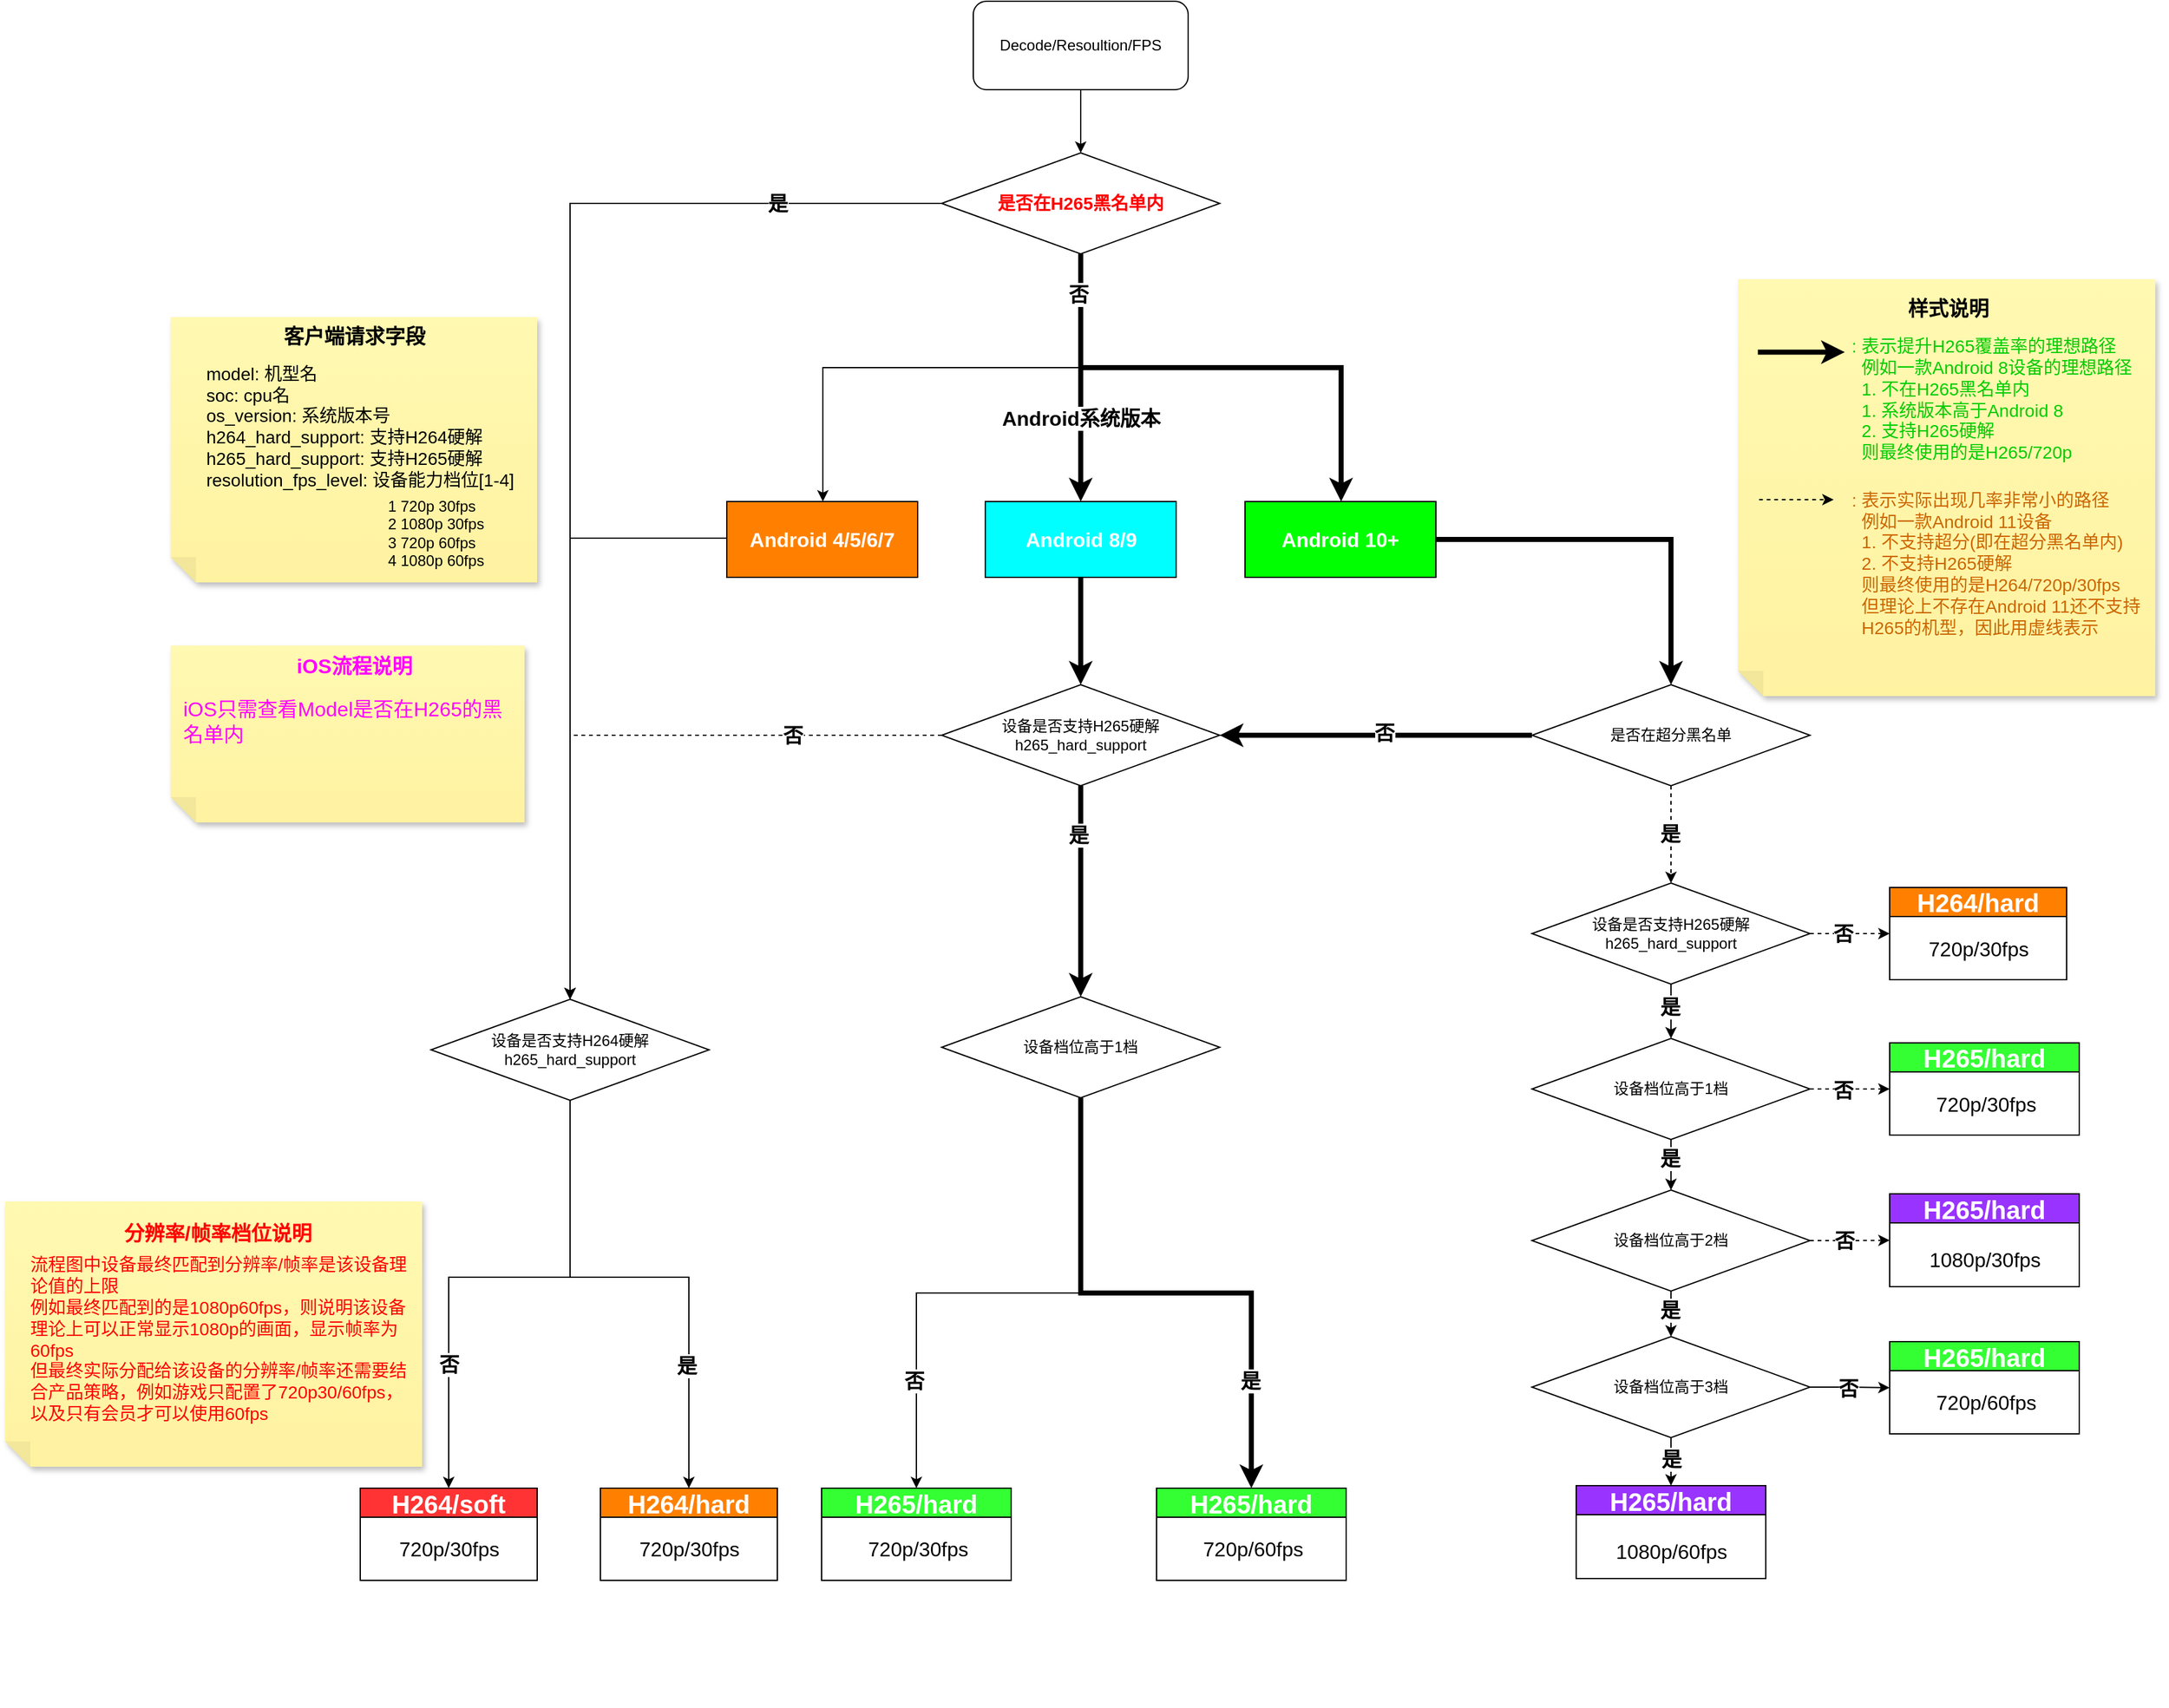 <mxfile version="24.6.4" type="github">
  <diagram name="第 1 页" id="DrkI4kzzCFAA716JqiaZ">
    <mxGraphModel dx="2069" dy="1954" grid="1" gridSize="10" guides="1" tooltips="1" connect="1" arrows="1" fold="1" page="1" pageScale="1" pageWidth="827" pageHeight="1169" math="0" shadow="0">
      <root>
        <mxCell id="0" />
        <mxCell id="1" parent="0" />
        <mxCell id="abm1jAbDXru1J8avvq6q-132" style="edgeStyle=orthogonalEdgeStyle;rounded=0;orthogonalLoop=1;jettySize=auto;html=1;" edge="1" parent="1" source="I8awTcjQjrmb_wT57g81-1" target="mLrD8nH62ms3HWDR8Rag-5">
          <mxGeometry relative="1" as="geometry" />
        </mxCell>
        <mxCell id="I8awTcjQjrmb_wT57g81-1" value="Decode/Resoultion/FPS" style="rounded=1;whiteSpace=wrap;html=1;" parent="1" vertex="1">
          <mxGeometry x="245" y="-80" width="170" height="70" as="geometry" />
        </mxCell>
        <mxCell id="I8awTcjQjrmb_wT57g81-86" style="edgeStyle=orthogonalEdgeStyle;rounded=0;orthogonalLoop=1;jettySize=auto;html=1;" parent="1" source="I8awTcjQjrmb_wT57g81-25" target="I8awTcjQjrmb_wT57g81-83" edge="1">
          <mxGeometry relative="1" as="geometry">
            <Array as="points">
              <mxPoint x="-74" y="930" />
              <mxPoint x="-170" y="930" />
            </Array>
          </mxGeometry>
        </mxCell>
        <mxCell id="I8awTcjQjrmb_wT57g81-107" value="否" style="edgeLabel;html=1;align=center;verticalAlign=middle;resizable=0;points=[];fontSize=16;fontStyle=1" parent="I8awTcjQjrmb_wT57g81-86" vertex="1" connectable="0">
          <mxGeometry x="0.579" y="1" relative="1" as="geometry">
            <mxPoint x="-1" y="-13" as="offset" />
          </mxGeometry>
        </mxCell>
        <mxCell id="mLrD8nH62ms3HWDR8Rag-24" style="edgeStyle=orthogonalEdgeStyle;rounded=0;orthogonalLoop=1;jettySize=auto;html=1;" parent="1" source="I8awTcjQjrmb_wT57g81-25" target="I8awTcjQjrmb_wT57g81-109" edge="1">
          <mxGeometry relative="1" as="geometry">
            <Array as="points">
              <mxPoint x="-74" y="930" />
              <mxPoint x="20" y="930" />
            </Array>
          </mxGeometry>
        </mxCell>
        <mxCell id="mLrD8nH62ms3HWDR8Rag-25" value="是" style="edgeLabel;html=1;align=center;verticalAlign=middle;resizable=0;points=[];fontSize=16;fontStyle=1" parent="mLrD8nH62ms3HWDR8Rag-24" vertex="1" connectable="0">
          <mxGeometry x="-0.087" y="1" relative="1" as="geometry">
            <mxPoint x="49" y="71" as="offset" />
          </mxGeometry>
        </mxCell>
        <mxCell id="I8awTcjQjrmb_wT57g81-25" value="设备是否支持H264硬解&lt;br&gt;h265_hard_support" style="rhombus;whiteSpace=wrap;html=1;" parent="1" vertex="1">
          <mxGeometry x="-184" y="710" width="220" height="80" as="geometry" />
        </mxCell>
        <mxCell id="I8awTcjQjrmb_wT57g81-101" style="edgeStyle=orthogonalEdgeStyle;rounded=0;orthogonalLoop=1;jettySize=auto;html=1;strokeWidth=4;" parent="1" source="I8awTcjQjrmb_wT57g81-38" target="I8awTcjQjrmb_wT57g81-45" edge="1">
          <mxGeometry relative="1" as="geometry" />
        </mxCell>
        <mxCell id="abm1jAbDXru1J8avvq6q-127" style="edgeStyle=orthogonalEdgeStyle;rounded=0;orthogonalLoop=1;jettySize=auto;html=1;dashed=1;" edge="1" parent="1" source="I8awTcjQjrmb_wT57g81-38" target="abm1jAbDXru1J8avvq6q-38">
          <mxGeometry relative="1" as="geometry" />
        </mxCell>
        <mxCell id="abm1jAbDXru1J8avvq6q-133" value="&lt;font size=&quot;1&quot; style=&quot;&quot;&gt;&lt;b style=&quot;font-size: 16px;&quot;&gt;是&lt;/b&gt;&lt;/font&gt;" style="edgeLabel;html=1;align=center;verticalAlign=middle;resizable=0;points=[];" vertex="1" connectable="0" parent="abm1jAbDXru1J8avvq6q-127">
          <mxGeometry x="-0.096" y="-1" relative="1" as="geometry">
            <mxPoint y="3" as="offset" />
          </mxGeometry>
        </mxCell>
        <mxCell id="I8awTcjQjrmb_wT57g81-38" value="&lt;div&gt;&lt;span style=&quot;background-color: initial;&quot;&gt;是否在超分黑名单&lt;/span&gt;&lt;br&gt;&lt;/div&gt;" style="rhombus;whiteSpace=wrap;html=1;" parent="1" vertex="1">
          <mxGeometry x="687" y="461" width="220" height="80" as="geometry" />
        </mxCell>
        <mxCell id="I8awTcjQjrmb_wT57g81-53" style="edgeStyle=orthogonalEdgeStyle;rounded=0;orthogonalLoop=1;jettySize=auto;html=1;entryX=0.5;entryY=0;entryDx=0;entryDy=0;dashed=1;" parent="1" source="I8awTcjQjrmb_wT57g81-45" target="I8awTcjQjrmb_wT57g81-25" edge="1">
          <mxGeometry relative="1" as="geometry" />
        </mxCell>
        <mxCell id="abm1jAbDXru1J8avvq6q-143" value="&lt;b&gt;&lt;font style=&quot;font-size: 16px;&quot;&gt;否&lt;/font&gt;&lt;/b&gt;" style="edgeLabel;html=1;align=center;verticalAlign=middle;resizable=0;points=[];" vertex="1" connectable="0" parent="I8awTcjQjrmb_wT57g81-53">
          <mxGeometry x="-0.531" relative="1" as="geometry">
            <mxPoint as="offset" />
          </mxGeometry>
        </mxCell>
        <mxCell id="abm1jAbDXru1J8avvq6q-4" value="" style="edgeStyle=orthogonalEdgeStyle;rounded=0;orthogonalLoop=1;jettySize=auto;html=1;strokeWidth=4;" edge="1" parent="1" source="I8awTcjQjrmb_wT57g81-45" target="abm1jAbDXru1J8avvq6q-3">
          <mxGeometry relative="1" as="geometry" />
        </mxCell>
        <mxCell id="I8awTcjQjrmb_wT57g81-45" value="设备是否支持H265硬解&lt;br&gt;h265_hard_support" style="rhombus;whiteSpace=wrap;html=1;" parent="1" vertex="1">
          <mxGeometry x="220" y="461" width="220" height="80" as="geometry" />
        </mxCell>
        <mxCell id="I8awTcjQjrmb_wT57g81-83" value="&lt;font style=&quot;font-size: 20px;&quot;&gt;H264/soft&lt;/font&gt;" style="swimlane;whiteSpace=wrap;html=1;fillColor=#FF3333;startSize=23;fontSize=20;fontColor=#FFFFFF;" parent="1" vertex="1">
          <mxGeometry x="-240" y="1097" width="140" height="73" as="geometry" />
        </mxCell>
        <mxCell id="I8awTcjQjrmb_wT57g81-84" value="&lt;font style=&quot;font-size: 16px;&quot;&gt;720p/30fps&lt;br&gt;&lt;/font&gt;" style="text;html=1;align=center;verticalAlign=middle;resizable=0;points=[];autosize=1;strokeColor=none;fillColor=none;" parent="I8awTcjQjrmb_wT57g81-83" vertex="1">
          <mxGeometry x="20" y="33" width="100" height="30" as="geometry" />
        </mxCell>
        <mxCell id="I8awTcjQjrmb_wT57g81-92" value="&lt;font style=&quot;font-size: 20px;&quot;&gt;H265/hard&lt;/font&gt;" style="swimlane;whiteSpace=wrap;html=1;fillColor=#33FF33;startSize=23;fontSize=20;fontColor=#FFFFFF;" parent="1" vertex="1">
          <mxGeometry x="125" y="1097" width="150" height="73" as="geometry" />
        </mxCell>
        <mxCell id="mLrD8nH62ms3HWDR8Rag-26" value="&lt;span style=&quot;font-size: 16px;&quot;&gt;720p/30fps&lt;/span&gt;" style="text;html=1;align=center;verticalAlign=middle;resizable=0;points=[];autosize=1;strokeColor=none;fillColor=none;" parent="I8awTcjQjrmb_wT57g81-92" vertex="1">
          <mxGeometry x="26" y="33" width="100" height="30" as="geometry" />
        </mxCell>
        <mxCell id="I8awTcjQjrmb_wT57g81-109" value="&lt;font style=&quot;font-size: 20px;&quot;&gt;H264/hard&lt;/font&gt;" style="swimlane;whiteSpace=wrap;html=1;fillColor=#FF8000;startSize=23;fontSize=20;fontColor=#FFFFFF;" parent="1" vertex="1">
          <mxGeometry x="-50" y="1097" width="140" height="73" as="geometry" />
        </mxCell>
        <mxCell id="I8awTcjQjrmb_wT57g81-110" value="&lt;span style=&quot;font-size: 16px;&quot;&gt;720p/30fps&lt;/span&gt;" style="text;html=1;align=center;verticalAlign=middle;resizable=0;points=[];autosize=1;strokeColor=none;fillColor=none;" parent="I8awTcjQjrmb_wT57g81-109" vertex="1">
          <mxGeometry x="20" y="33" width="100" height="30" as="geometry" />
        </mxCell>
        <mxCell id="mLrD8nH62ms3HWDR8Rag-11" style="edgeStyle=orthogonalEdgeStyle;rounded=0;orthogonalLoop=1;jettySize=auto;html=1;entryX=0.5;entryY=0;entryDx=0;entryDy=0;" parent="1" source="mLrD8nH62ms3HWDR8Rag-5" target="I8awTcjQjrmb_wT57g81-25" edge="1">
          <mxGeometry relative="1" as="geometry" />
        </mxCell>
        <mxCell id="abm1jAbDXru1J8avvq6q-118" style="edgeStyle=orthogonalEdgeStyle;rounded=0;orthogonalLoop=1;jettySize=auto;html=1;strokeWidth=4;" edge="1" parent="1" source="mLrD8nH62ms3HWDR8Rag-5" target="abm1jAbDXru1J8avvq6q-111">
          <mxGeometry relative="1" as="geometry" />
        </mxCell>
        <mxCell id="abm1jAbDXru1J8avvq6q-119" style="edgeStyle=orthogonalEdgeStyle;rounded=0;orthogonalLoop=1;jettySize=auto;html=1;" edge="1" parent="1" source="mLrD8nH62ms3HWDR8Rag-5" target="abm1jAbDXru1J8avvq6q-112">
          <mxGeometry relative="1" as="geometry">
            <Array as="points">
              <mxPoint x="330" y="210" />
              <mxPoint x="126" y="210" />
            </Array>
          </mxGeometry>
        </mxCell>
        <mxCell id="abm1jAbDXru1J8avvq6q-120" style="edgeStyle=orthogonalEdgeStyle;rounded=0;orthogonalLoop=1;jettySize=auto;html=1;strokeWidth=4;" edge="1" parent="1" source="mLrD8nH62ms3HWDR8Rag-5" target="abm1jAbDXru1J8avvq6q-110">
          <mxGeometry relative="1" as="geometry">
            <Array as="points">
              <mxPoint x="330" y="210" />
              <mxPoint x="536" y="210" />
            </Array>
          </mxGeometry>
        </mxCell>
        <mxCell id="abm1jAbDXru1J8avvq6q-121" value="&lt;font size=&quot;1&quot; style=&quot;&quot;&gt;&lt;b style=&quot;font-size: 16px;&quot;&gt;否&lt;/b&gt;&lt;/font&gt;" style="edgeLabel;html=1;align=center;verticalAlign=middle;resizable=0;points=[];" vertex="1" connectable="0" parent="abm1jAbDXru1J8avvq6q-120">
          <mxGeometry x="-0.856" y="1" relative="1" as="geometry">
            <mxPoint x="-3" y="3" as="offset" />
          </mxGeometry>
        </mxCell>
        <mxCell id="abm1jAbDXru1J8avvq6q-122" value="&lt;span style=&quot;font-size: 16px;&quot;&gt;&lt;b&gt;Android系统版本&lt;/b&gt;&lt;/span&gt;" style="edgeLabel;html=1;align=center;verticalAlign=middle;resizable=0;points=[];" vertex="1" connectable="0" parent="abm1jAbDXru1J8avvq6q-120">
          <mxGeometry x="-0.856" y="1" relative="1" as="geometry">
            <mxPoint x="-1" y="101" as="offset" />
          </mxGeometry>
        </mxCell>
        <mxCell id="abm1jAbDXru1J8avvq6q-123" value="&lt;span style=&quot;font-size: 16px;&quot;&gt;&lt;b&gt;是&lt;/b&gt;&lt;/span&gt;" style="edgeLabel;html=1;align=center;verticalAlign=middle;resizable=0;points=[];" vertex="1" connectable="0" parent="abm1jAbDXru1J8avvq6q-120">
          <mxGeometry x="-0.856" y="1" relative="1" as="geometry">
            <mxPoint x="-241" y="-69" as="offset" />
          </mxGeometry>
        </mxCell>
        <mxCell id="abm1jAbDXru1J8avvq6q-125" value="&lt;span style=&quot;font-size: 16px;&quot;&gt;&lt;b&gt;否&lt;/b&gt;&lt;/span&gt;" style="edgeLabel;html=1;align=center;verticalAlign=middle;resizable=0;points=[];" vertex="1" connectable="0" parent="abm1jAbDXru1J8avvq6q-120">
          <mxGeometry x="-0.856" y="1" relative="1" as="geometry">
            <mxPoint x="239" y="350" as="offset" />
          </mxGeometry>
        </mxCell>
        <mxCell id="abm1jAbDXru1J8avvq6q-126" value="&lt;span style=&quot;font-size: 16px;&quot;&gt;&lt;b&gt;是&lt;/b&gt;&lt;/span&gt;" style="edgeLabel;html=1;align=center;verticalAlign=middle;resizable=0;points=[];" vertex="1" connectable="0" parent="abm1jAbDXru1J8avvq6q-120">
          <mxGeometry x="-0.856" y="1" relative="1" as="geometry">
            <mxPoint x="-3" y="431" as="offset" />
          </mxGeometry>
        </mxCell>
        <mxCell id="mLrD8nH62ms3HWDR8Rag-5" value="&lt;font style=&quot;font-size: 14px;&quot; color=&quot;#ff0000&quot;&gt;&lt;b&gt;是否在H265黑名单内&lt;/b&gt;&lt;/font&gt;" style="rhombus;whiteSpace=wrap;html=1;" parent="1" vertex="1">
          <mxGeometry x="220" y="40" width="220" height="80" as="geometry" />
        </mxCell>
        <mxCell id="mLrD8nH62ms3HWDR8Rag-32" value="&lt;font style=&quot;font-size: 20px;&quot;&gt;H265/hard&lt;/font&gt;" style="swimlane;whiteSpace=wrap;html=1;fillColor=#33FF33;startSize=23;fontSize=20;fontColor=#FFFFFF;" parent="1" vertex="1">
          <mxGeometry x="390" y="1097" width="150" height="73" as="geometry" />
        </mxCell>
        <mxCell id="mLrD8nH62ms3HWDR8Rag-33" value="&lt;span style=&quot;font-size: 16px;&quot;&gt;720p/60fps&lt;/span&gt;" style="text;html=1;align=center;verticalAlign=middle;resizable=0;points=[];autosize=1;strokeColor=none;fillColor=none;" parent="mLrD8nH62ms3HWDR8Rag-32" vertex="1">
          <mxGeometry x="26" y="33" width="100" height="30" as="geometry" />
        </mxCell>
        <mxCell id="mLrD8nH62ms3HWDR8Rag-44" value="&lt;font style=&quot;font-size: 20px;&quot;&gt;H265/hard&lt;/font&gt;" style="swimlane;whiteSpace=wrap;html=1;fillColor=#9933FF;startSize=23;fontSize=20;fontColor=#FFFFFF;" parent="1" vertex="1">
          <mxGeometry x="722" y="1095" width="150" height="73.5" as="geometry" />
        </mxCell>
        <mxCell id="mLrD8nH62ms3HWDR8Rag-45" value="&lt;span style=&quot;font-size: 16px;&quot;&gt;1080p/60fps&lt;/span&gt;" style="text;html=1;align=center;verticalAlign=middle;resizable=0;points=[];autosize=1;strokeColor=none;fillColor=none;" parent="mLrD8nH62ms3HWDR8Rag-44" vertex="1">
          <mxGeometry x="20" y="36.5" width="110" height="30" as="geometry" />
        </mxCell>
        <mxCell id="abm1jAbDXru1J8avvq6q-89" style="edgeStyle=orthogonalEdgeStyle;rounded=0;orthogonalLoop=1;jettySize=auto;html=1;strokeWidth=1;" edge="1" parent="1" source="abm1jAbDXru1J8avvq6q-3" target="I8awTcjQjrmb_wT57g81-92">
          <mxGeometry relative="1" as="geometry" />
        </mxCell>
        <mxCell id="abm1jAbDXru1J8avvq6q-91" value="否" style="edgeLabel;html=1;align=center;verticalAlign=middle;resizable=0;points=[];fontSize=16;fontStyle=1" vertex="1" connectable="0" parent="abm1jAbDXru1J8avvq6q-89">
          <mxGeometry x="0.608" y="1" relative="1" as="geometry">
            <mxPoint x="-3" y="1" as="offset" />
          </mxGeometry>
        </mxCell>
        <mxCell id="abm1jAbDXru1J8avvq6q-90" style="edgeStyle=orthogonalEdgeStyle;rounded=0;orthogonalLoop=1;jettySize=auto;html=1;strokeWidth=4;" edge="1" parent="1" source="abm1jAbDXru1J8avvq6q-3" target="mLrD8nH62ms3HWDR8Rag-32">
          <mxGeometry relative="1" as="geometry" />
        </mxCell>
        <mxCell id="abm1jAbDXru1J8avvq6q-131" value="&lt;span style=&quot;font-size: 16px;&quot;&gt;是&lt;/span&gt;" style="edgeLabel;html=1;align=center;verticalAlign=middle;resizable=0;points=[];fontStyle=1" vertex="1" connectable="0" parent="abm1jAbDXru1J8avvq6q-90">
          <mxGeometry x="0.615" y="-1" relative="1" as="geometry">
            <mxPoint as="offset" />
          </mxGeometry>
        </mxCell>
        <mxCell id="abm1jAbDXru1J8avvq6q-3" value="设备档位高于1档" style="rhombus;whiteSpace=wrap;html=1;" vertex="1" parent="1">
          <mxGeometry x="220" y="708" width="220" height="80" as="geometry" />
        </mxCell>
        <mxCell id="abm1jAbDXru1J8avvq6q-36" value="" style="group" vertex="1" connectable="0" parent="1">
          <mxGeometry x="850" y="140" width="340" height="330" as="geometry" />
        </mxCell>
        <mxCell id="abm1jAbDXru1J8avvq6q-22" value="" style="shape=note;whiteSpace=wrap;html=1;backgroundOutline=1;fontColor=#000000;darkOpacity=0.05;fillColor=#FFF9B2;strokeColor=none;fillStyle=solid;direction=west;gradientDirection=north;gradientColor=#FFF2A1;shadow=1;size=20;pointerEvents=1;align=left;" vertex="1" parent="abm1jAbDXru1J8avvq6q-36">
          <mxGeometry width="330.173" height="330" as="geometry" />
        </mxCell>
        <mxCell id="abm1jAbDXru1J8avvq6q-24" value="&lt;b&gt;&lt;font style=&quot;font-size: 16px;&quot;&gt;样式说明&lt;/font&gt;&lt;/b&gt;" style="text;html=1;align=center;verticalAlign=middle;resizable=0;points=[];autosize=1;strokeColor=none;fillColor=none;" vertex="1" parent="abm1jAbDXru1J8avvq6q-36">
          <mxGeometry x="120.867" y="8.25" width="90" height="30" as="geometry" />
        </mxCell>
        <mxCell id="abm1jAbDXru1J8avvq6q-25" value="" style="endArrow=classic;html=1;rounded=0;strokeWidth=4;" edge="1" parent="abm1jAbDXru1J8avvq6q-36">
          <mxGeometry width="50" height="50" relative="1" as="geometry">
            <mxPoint x="15.723" y="57.75" as="sourcePoint" />
            <mxPoint x="84.509" y="57.75" as="targetPoint" />
          </mxGeometry>
        </mxCell>
        <mxCell id="abm1jAbDXru1J8avvq6q-26" value="&lt;font color=&quot;#00cc00&quot; style=&quot;font-size: 14px;&quot;&gt;: 表示提升H265覆盖率的理想路径&lt;br&gt;&amp;nbsp; 例如一款Android 8设备的理想路径&lt;br&gt;&amp;nbsp; 1. 不在H265黑名单内&lt;br&gt;&lt;/font&gt;&lt;div&gt;&lt;font color=&quot;#00cc00&quot; style=&quot;font-size: 14px;&quot;&gt;&amp;nbsp; 1. 系统版本高于Android 8&lt;br&gt;&lt;/font&gt;&lt;div style=&quot;font-size: 14px;&quot;&gt;&lt;span style=&quot;background-color: initial;&quot;&gt;&lt;font color=&quot;#00cc00&quot; style=&quot;font-size: 14px;&quot;&gt;&amp;nbsp; 2. 支持H265硬解&amp;nbsp;&lt;br&gt;&amp;nbsp; 则最终使用的是H265/720p&lt;/font&gt;&lt;/span&gt;&lt;/div&gt;&lt;/div&gt;" style="text;html=1;align=left;verticalAlign=middle;resizable=0;points=[];autosize=1;strokeColor=none;fillColor=none;" vertex="1" parent="abm1jAbDXru1J8avvq6q-36">
          <mxGeometry x="88.439" y="39.6" width="250" height="110" as="geometry" />
        </mxCell>
        <mxCell id="abm1jAbDXru1J8avvq6q-27" value="" style="endArrow=classic;html=1;rounded=0;dashed=1;" edge="1" parent="abm1jAbDXru1J8avvq6q-36">
          <mxGeometry width="50" height="50" relative="1" as="geometry">
            <mxPoint x="16.705" y="174.5" as="sourcePoint" />
            <mxPoint x="75.665" y="174.5" as="targetPoint" />
          </mxGeometry>
        </mxCell>
        <mxCell id="abm1jAbDXru1J8avvq6q-29" value="&lt;font color=&quot;#cc6600&quot; style=&quot;font-size: 14px;&quot;&gt;: 表示实际出现几率非常小的路径&lt;br&gt;&amp;nbsp; 例如一款Android 11设备&lt;br&gt;&amp;nbsp; 1. 不支持超分(即在超分黑名单内)&lt;br&gt;&lt;/font&gt;&lt;div style=&quot;font-size: 14px;&quot;&gt;&lt;span style=&quot;background-color: initial;&quot;&gt;&lt;font color=&quot;#cc6600&quot; style=&quot;font-size: 14px;&quot;&gt;&amp;nbsp; 2. 不支持H265硬解&lt;br&gt;&amp;nbsp; 则最终使用的是H264/720p/30fps&lt;br&gt;&amp;nbsp; 但理论上不存在Android 11还不支持&lt;br&gt;&amp;nbsp; H265的机型，因此用虚线表示&lt;/font&gt;&lt;/span&gt;&lt;/div&gt;" style="text;html=1;align=left;verticalAlign=middle;resizable=0;points=[];autosize=1;strokeColor=none;fillColor=none;" vertex="1" parent="abm1jAbDXru1J8avvq6q-36">
          <mxGeometry x="88.439" y="160.25" width="250" height="130" as="geometry" />
        </mxCell>
        <mxCell id="abm1jAbDXru1J8avvq6q-42" value="" style="edgeStyle=orthogonalEdgeStyle;rounded=0;orthogonalLoop=1;jettySize=auto;html=1;" edge="1" parent="1" source="abm1jAbDXru1J8avvq6q-38" target="abm1jAbDXru1J8avvq6q-41">
          <mxGeometry relative="1" as="geometry" />
        </mxCell>
        <mxCell id="abm1jAbDXru1J8avvq6q-43" value="是" style="edgeLabel;html=1;align=center;verticalAlign=middle;resizable=0;points=[];fontSize=16;fontStyle=1" vertex="1" connectable="0" parent="abm1jAbDXru1J8avvq6q-42">
          <mxGeometry x="0.255" y="1" relative="1" as="geometry">
            <mxPoint x="-2" y="-9" as="offset" />
          </mxGeometry>
        </mxCell>
        <mxCell id="abm1jAbDXru1J8avvq6q-48" style="edgeStyle=orthogonalEdgeStyle;rounded=0;orthogonalLoop=1;jettySize=auto;html=1;dashed=1;" edge="1" parent="1" source="abm1jAbDXru1J8avvq6q-38" target="abm1jAbDXru1J8avvq6q-44">
          <mxGeometry relative="1" as="geometry" />
        </mxCell>
        <mxCell id="abm1jAbDXru1J8avvq6q-49" value="否" style="edgeLabel;html=1;align=center;verticalAlign=middle;resizable=0;points=[];fontStyle=1;fontSize=16;" vertex="1" connectable="0" parent="abm1jAbDXru1J8avvq6q-48">
          <mxGeometry x="-0.767" relative="1" as="geometry">
            <mxPoint x="18" as="offset" />
          </mxGeometry>
        </mxCell>
        <mxCell id="abm1jAbDXru1J8avvq6q-38" value="&lt;div&gt;设备是否支持H265硬解&lt;br&gt;h265_hard_support&lt;br&gt;&lt;/div&gt;" style="rhombus;whiteSpace=wrap;html=1;" vertex="1" parent="1">
          <mxGeometry x="687" y="618" width="220" height="80" as="geometry" />
        </mxCell>
        <mxCell id="abm1jAbDXru1J8avvq6q-55" value="" style="edgeStyle=orthogonalEdgeStyle;rounded=0;orthogonalLoop=1;jettySize=auto;html=1;" edge="1" parent="1" source="abm1jAbDXru1J8avvq6q-41" target="abm1jAbDXru1J8avvq6q-54">
          <mxGeometry relative="1" as="geometry" />
        </mxCell>
        <mxCell id="abm1jAbDXru1J8avvq6q-68" value="是" style="edgeLabel;html=1;align=center;verticalAlign=middle;resizable=0;points=[];fontSize=16;fontStyle=1" vertex="1" connectable="0" parent="abm1jAbDXru1J8avvq6q-55">
          <mxGeometry x="-0.545" y="1" relative="1" as="geometry">
            <mxPoint x="-2" y="6" as="offset" />
          </mxGeometry>
        </mxCell>
        <mxCell id="abm1jAbDXru1J8avvq6q-136" style="edgeStyle=orthogonalEdgeStyle;rounded=0;orthogonalLoop=1;jettySize=auto;html=1;dashed=1;" edge="1" parent="1" source="abm1jAbDXru1J8avvq6q-41" target="abm1jAbDXru1J8avvq6q-56">
          <mxGeometry relative="1" as="geometry" />
        </mxCell>
        <mxCell id="abm1jAbDXru1J8avvq6q-140" value="&lt;b&gt;&lt;font style=&quot;font-size: 16px;&quot;&gt;否&lt;/font&gt;&lt;/b&gt;" style="edgeLabel;html=1;align=center;verticalAlign=middle;resizable=0;points=[];" vertex="1" connectable="0" parent="abm1jAbDXru1J8avvq6q-136">
          <mxGeometry x="-0.175" relative="1" as="geometry">
            <mxPoint y="1" as="offset" />
          </mxGeometry>
        </mxCell>
        <mxCell id="abm1jAbDXru1J8avvq6q-41" value="设备档位高于1档" style="rhombus;whiteSpace=wrap;html=1;" vertex="1" parent="1">
          <mxGeometry x="687" y="741" width="220" height="80" as="geometry" />
        </mxCell>
        <mxCell id="abm1jAbDXru1J8avvq6q-44" value="&lt;font style=&quot;font-size: 20px;&quot;&gt;H264/hard&lt;/font&gt;" style="swimlane;whiteSpace=wrap;html=1;fillColor=#FF8000;startSize=23;fontSize=20;fontColor=#FFFFFF;" vertex="1" parent="1">
          <mxGeometry x="970" y="621.5" width="140" height="73" as="geometry" />
        </mxCell>
        <mxCell id="abm1jAbDXru1J8avvq6q-45" value="&lt;span style=&quot;font-size: 16px;&quot;&gt;720p/30fps&lt;/span&gt;" style="text;html=1;align=center;verticalAlign=middle;resizable=0;points=[];autosize=1;strokeColor=none;fillColor=none;" vertex="1" parent="abm1jAbDXru1J8avvq6q-44">
          <mxGeometry x="20" y="33" width="100" height="30" as="geometry" />
        </mxCell>
        <mxCell id="abm1jAbDXru1J8avvq6q-60" value="" style="edgeStyle=orthogonalEdgeStyle;rounded=0;orthogonalLoop=1;jettySize=auto;html=1;" edge="1" parent="1" source="abm1jAbDXru1J8avvq6q-54" target="abm1jAbDXru1J8avvq6q-59">
          <mxGeometry relative="1" as="geometry" />
        </mxCell>
        <mxCell id="abm1jAbDXru1J8avvq6q-69" value="是" style="edgeLabel;html=1;align=center;verticalAlign=middle;resizable=0;points=[];fontSize=16;fontStyle=1" vertex="1" connectable="0" parent="abm1jAbDXru1J8avvq6q-60">
          <mxGeometry x="0.174" y="1" relative="1" as="geometry">
            <mxPoint x="-2" y="-3" as="offset" />
          </mxGeometry>
        </mxCell>
        <mxCell id="abm1jAbDXru1J8avvq6q-137" style="edgeStyle=orthogonalEdgeStyle;rounded=0;orthogonalLoop=1;jettySize=auto;html=1;dashed=1;" edge="1" parent="1" source="abm1jAbDXru1J8avvq6q-54" target="abm1jAbDXru1J8avvq6q-61">
          <mxGeometry relative="1" as="geometry" />
        </mxCell>
        <mxCell id="abm1jAbDXru1J8avvq6q-141" value="&lt;b&gt;&lt;font style=&quot;font-size: 16px;&quot;&gt;否&lt;/font&gt;&lt;/b&gt;" style="edgeLabel;html=1;align=center;verticalAlign=middle;resizable=0;points=[];" vertex="1" connectable="0" parent="abm1jAbDXru1J8avvq6q-137">
          <mxGeometry x="-0.114" relative="1" as="geometry">
            <mxPoint x="-1" as="offset" />
          </mxGeometry>
        </mxCell>
        <mxCell id="abm1jAbDXru1J8avvq6q-54" value="设备档位高于2档" style="rhombus;whiteSpace=wrap;html=1;" vertex="1" parent="1">
          <mxGeometry x="687" y="861" width="220" height="80" as="geometry" />
        </mxCell>
        <mxCell id="abm1jAbDXru1J8avvq6q-56" value="&lt;font style=&quot;font-size: 20px;&quot;&gt;H265/hard&lt;/font&gt;" style="swimlane;whiteSpace=wrap;html=1;fillColor=#33FF33;startSize=23;fontSize=20;fontColor=#FFFFFF;" vertex="1" parent="1">
          <mxGeometry x="970" y="744.5" width="150" height="73" as="geometry" />
        </mxCell>
        <mxCell id="abm1jAbDXru1J8avvq6q-57" value="&lt;span style=&quot;font-size: 16px;&quot;&gt;720p/30fps&lt;/span&gt;" style="text;html=1;align=center;verticalAlign=middle;resizable=0;points=[];autosize=1;strokeColor=none;fillColor=none;" vertex="1" parent="abm1jAbDXru1J8avvq6q-56">
          <mxGeometry x="26" y="33" width="100" height="30" as="geometry" />
        </mxCell>
        <mxCell id="abm1jAbDXru1J8avvq6q-67" style="edgeStyle=orthogonalEdgeStyle;rounded=0;orthogonalLoop=1;jettySize=auto;html=1;" edge="1" parent="1" source="abm1jAbDXru1J8avvq6q-59" target="mLrD8nH62ms3HWDR8Rag-44">
          <mxGeometry relative="1" as="geometry" />
        </mxCell>
        <mxCell id="abm1jAbDXru1J8avvq6q-70" value="是" style="edgeLabel;html=1;align=center;verticalAlign=middle;resizable=0;points=[];fontSize=16;fontStyle=1" vertex="1" connectable="0" parent="abm1jAbDXru1J8avvq6q-67">
          <mxGeometry x="-0.191" y="2" relative="1" as="geometry">
            <mxPoint x="-2" as="offset" />
          </mxGeometry>
        </mxCell>
        <mxCell id="abm1jAbDXru1J8avvq6q-139" style="edgeStyle=orthogonalEdgeStyle;rounded=0;orthogonalLoop=1;jettySize=auto;html=1;" edge="1" parent="1" source="abm1jAbDXru1J8avvq6q-59" target="abm1jAbDXru1J8avvq6q-102">
          <mxGeometry relative="1" as="geometry" />
        </mxCell>
        <mxCell id="abm1jAbDXru1J8avvq6q-142" value="&lt;b&gt;&lt;font style=&quot;font-size: 16px;&quot;&gt;否&lt;/font&gt;&lt;/b&gt;" style="edgeLabel;html=1;align=center;verticalAlign=middle;resizable=0;points=[];" vertex="1" connectable="0" parent="abm1jAbDXru1J8avvq6q-139">
          <mxGeometry x="-0.008" y="1" relative="1" as="geometry">
            <mxPoint x="-3" y="1" as="offset" />
          </mxGeometry>
        </mxCell>
        <mxCell id="abm1jAbDXru1J8avvq6q-59" value="设备档位高于3档" style="rhombus;whiteSpace=wrap;html=1;" vertex="1" parent="1">
          <mxGeometry x="687" y="977" width="220" height="80" as="geometry" />
        </mxCell>
        <mxCell id="abm1jAbDXru1J8avvq6q-61" value="&lt;font style=&quot;font-size: 20px;&quot;&gt;H265/hard&lt;/font&gt;" style="swimlane;whiteSpace=wrap;html=1;fillColor=#9933FF;startSize=23;fontSize=20;fontColor=#FFFFFF;" vertex="1" parent="1">
          <mxGeometry x="970" y="864" width="150" height="73.5" as="geometry" />
        </mxCell>
        <mxCell id="abm1jAbDXru1J8avvq6q-62" value="&lt;span style=&quot;font-size: 16px;&quot;&gt;1080p/30fps&lt;/span&gt;" style="text;html=1;align=center;verticalAlign=middle;resizable=0;points=[];autosize=1;strokeColor=none;fillColor=none;" vertex="1" parent="abm1jAbDXru1J8avvq6q-61">
          <mxGeometry x="20" y="36.5" width="110" height="30" as="geometry" />
        </mxCell>
        <mxCell id="abm1jAbDXru1J8avvq6q-71" value="" style="group" vertex="1" connectable="0" parent="1">
          <mxGeometry x="-521" y="870" width="346" height="400" as="geometry" />
        </mxCell>
        <mxCell id="abm1jAbDXru1J8avvq6q-80" value="" style="group" vertex="1" connectable="0" parent="abm1jAbDXru1J8avvq6q-71">
          <mxGeometry width="330" height="210" as="geometry" />
        </mxCell>
        <mxCell id="abm1jAbDXru1J8avvq6q-72" value="" style="shape=note;whiteSpace=wrap;html=1;backgroundOutline=1;fontColor=#000000;darkOpacity=0.05;fillColor=#FFF9B2;strokeColor=none;fillStyle=solid;direction=west;gradientDirection=north;gradientColor=#FFF2A1;shadow=1;size=20;pointerEvents=1;align=left;" vertex="1" parent="abm1jAbDXru1J8avvq6q-80">
          <mxGeometry width="330" height="210" as="geometry" />
        </mxCell>
        <mxCell id="abm1jAbDXru1J8avvq6q-73" value="&lt;span style=&quot;font-size: 16px;&quot;&gt;&lt;b&gt;&lt;font color=&quot;#ff0000&quot;&gt;分辨率/帧率档位说明&lt;/font&gt;&lt;/b&gt;&lt;/span&gt;" style="text;html=1;align=center;verticalAlign=middle;resizable=0;points=[];autosize=1;strokeColor=none;fillColor=none;" vertex="1" parent="abm1jAbDXru1J8avvq6q-80">
          <mxGeometry x="83" y="10" width="170" height="30" as="geometry" />
        </mxCell>
        <mxCell id="abm1jAbDXru1J8avvq6q-79" value="&lt;font color=&quot;#ff0000&quot; style=&quot;font-size: 14px;&quot;&gt;流程图中设备最终匹配到分辨率/帧率是该设备理论值的上限&lt;br&gt;例如最终匹配到的是1080p60fps，则说明该设备理论上可以正常显示1080p的画面，显示帧率为60fps&lt;br&gt;但最终实际分配给该设备的分辨率/帧率还需要结合产品策略，例如游戏只配置了720p30/60fps，以及只有会员才可以使用60fps&lt;/font&gt;" style="text;html=1;align=left;verticalAlign=middle;whiteSpace=wrap;rounded=0;" vertex="1" parent="abm1jAbDXru1J8avvq6q-80">
          <mxGeometry x="18" y="19" width="300" height="180" as="geometry" />
        </mxCell>
        <mxCell id="abm1jAbDXru1J8avvq6q-83" value="" style="shape=note;whiteSpace=wrap;html=1;backgroundOutline=1;fontColor=#000000;darkOpacity=0.05;fillColor=#FFF9B2;strokeColor=none;fillStyle=solid;direction=west;gradientDirection=north;gradientColor=#FFF2A1;shadow=1;size=20;pointerEvents=1;align=left;" vertex="1" parent="1">
          <mxGeometry x="-390" y="170" width="290" height="210" as="geometry" />
        </mxCell>
        <mxCell id="abm1jAbDXru1J8avvq6q-84" value="&lt;span style=&quot;font-size: 16px;&quot;&gt;&lt;b style=&quot;&quot;&gt;客户端请求字段&lt;/b&gt;&lt;/span&gt;" style="text;html=1;align=center;verticalAlign=middle;resizable=0;points=[];autosize=1;strokeColor=none;fillColor=none;" vertex="1" parent="1">
          <mxGeometry x="-315" y="170" width="140" height="30" as="geometry" />
        </mxCell>
        <mxCell id="abm1jAbDXru1J8avvq6q-95" value="" style="group" vertex="1" connectable="0" parent="1">
          <mxGeometry x="-270" y="250" width="150" height="126" as="geometry" />
        </mxCell>
        <mxCell id="abm1jAbDXru1J8avvq6q-88" value="&lt;div style=&quot;text-wrap: nowrap; text-align: left; font-size: 14px;&quot;&gt;&lt;font style=&quot;font-size: 14px;&quot;&gt;&lt;span style=&quot;background-color: initial;&quot;&gt;model: 机型名&lt;/span&gt;&lt;br&gt;&lt;/font&gt;&lt;/div&gt;&lt;div style=&quot;text-wrap: nowrap; text-align: left; font-size: 14px;&quot;&gt;&lt;font style=&quot;font-size: 14px;&quot;&gt;soc: cpu名&lt;/font&gt;&lt;/div&gt;&lt;div style=&quot;text-wrap: nowrap; text-align: left; font-size: 14px;&quot;&gt;&lt;font style=&quot;font-size: 14px;&quot;&gt;os_version: 系统版本号&lt;br&gt;h264_hard_support: 支持H264硬解&lt;br&gt;h265_hard_support: 支持H265硬解&lt;br&gt;resolution_fps_level: 设备能力档位[1-4]&lt;br&gt;&amp;nbsp; &amp;nbsp; &amp;nbsp; &amp;nbsp; &amp;nbsp; &amp;nbsp; &amp;nbsp; &amp;nbsp; &amp;nbsp; &amp;nbsp; &amp;nbsp; &amp;nbsp; &amp;nbsp; &amp;nbsp; &amp;nbsp; &amp;nbsp; &amp;nbsp; &amp;nbsp;&lt;/font&gt;&lt;/div&gt;" style="text;html=1;align=center;verticalAlign=middle;whiteSpace=wrap;rounded=0;" vertex="1" parent="abm1jAbDXru1J8avvq6q-95">
          <mxGeometry width="60" height="30" as="geometry" />
        </mxCell>
        <mxCell id="I8awTcjQjrmb_wT57g81-81" value="&lt;font style=&quot;font-size: 12px;&quot;&gt;1 720p 30fps&lt;br style=&quot;&quot;&gt;2 1080p 30fps&lt;br style=&quot;&quot;&gt;3 720p 60fps&lt;br style=&quot;&quot;&gt;4 1080p 60fps&lt;/font&gt;" style="text;html=1;align=left;verticalAlign=middle;resizable=0;points=[];autosize=1;strokeColor=none;fillColor=none;" parent="abm1jAbDXru1J8avvq6q-95" vertex="1">
          <mxGeometry x="50" y="56" width="100" height="70" as="geometry" />
        </mxCell>
        <mxCell id="abm1jAbDXru1J8avvq6q-96" value="" style="shape=note;whiteSpace=wrap;html=1;backgroundOutline=1;fontColor=#000000;darkOpacity=0.05;fillColor=#FFF9B2;strokeColor=none;fillStyle=solid;direction=west;gradientDirection=north;gradientColor=#FFF2A1;shadow=1;size=20;pointerEvents=1;align=left;" vertex="1" parent="1">
          <mxGeometry x="-390" y="430" width="280" height="140" as="geometry" />
        </mxCell>
        <mxCell id="abm1jAbDXru1J8avvq6q-97" value="&lt;span style=&quot;font-size: 16px;&quot;&gt;&lt;b&gt;&lt;font color=&quot;#ff00ff&quot;&gt;iOS流程说明&lt;/font&gt;&lt;/b&gt;&lt;/span&gt;" style="text;html=1;align=center;verticalAlign=middle;resizable=0;points=[];autosize=1;strokeColor=none;fillColor=none;" vertex="1" parent="1">
          <mxGeometry x="-305" y="431" width="120" height="30" as="geometry" />
        </mxCell>
        <mxCell id="abm1jAbDXru1J8avvq6q-101" value="&lt;font color=&quot;#ff00ff&quot; style=&quot;font-size: 16px;&quot;&gt;iOS只需查看Model是否在H265的黑名单内&lt;/font&gt;" style="text;html=1;align=left;verticalAlign=middle;whiteSpace=wrap;rounded=0;" vertex="1" parent="1">
          <mxGeometry x="-382.5" y="460" width="255" height="60" as="geometry" />
        </mxCell>
        <mxCell id="abm1jAbDXru1J8avvq6q-102" value="&lt;font style=&quot;font-size: 20px;&quot;&gt;H265/hard&lt;/font&gt;" style="swimlane;whiteSpace=wrap;html=1;fillColor=#33FF33;startSize=23;fontSize=20;fontColor=#FFFFFF;" vertex="1" parent="1">
          <mxGeometry x="970" y="981" width="150" height="73" as="geometry" />
        </mxCell>
        <mxCell id="abm1jAbDXru1J8avvq6q-103" value="&lt;span style=&quot;font-size: 16px;&quot;&gt;720p/60fps&lt;/span&gt;" style="text;html=1;align=center;verticalAlign=middle;resizable=0;points=[];autosize=1;strokeColor=none;fillColor=none;" vertex="1" parent="abm1jAbDXru1J8avvq6q-102">
          <mxGeometry x="26" y="33" width="100" height="30" as="geometry" />
        </mxCell>
        <mxCell id="abm1jAbDXru1J8avvq6q-115" style="edgeStyle=orthogonalEdgeStyle;rounded=0;orthogonalLoop=1;jettySize=auto;html=1;strokeWidth=4;" edge="1" parent="1" source="abm1jAbDXru1J8avvq6q-110" target="I8awTcjQjrmb_wT57g81-38">
          <mxGeometry relative="1" as="geometry" />
        </mxCell>
        <mxCell id="abm1jAbDXru1J8avvq6q-110" value="&lt;font style=&quot;font-size: 16px;&quot; color=&quot;#ffffff&quot;&gt;&lt;b&gt;Android 10+&lt;/b&gt;&lt;/font&gt;" style="rounded=0;whiteSpace=wrap;html=1;fillColor=#00FF00;" vertex="1" parent="1">
          <mxGeometry x="460" y="316" width="151" height="60" as="geometry" />
        </mxCell>
        <mxCell id="abm1jAbDXru1J8avvq6q-114" style="edgeStyle=orthogonalEdgeStyle;rounded=0;orthogonalLoop=1;jettySize=auto;html=1;entryX=0.5;entryY=0;entryDx=0;entryDy=0;strokeWidth=4;" edge="1" parent="1" source="abm1jAbDXru1J8avvq6q-111" target="I8awTcjQjrmb_wT57g81-45">
          <mxGeometry relative="1" as="geometry" />
        </mxCell>
        <mxCell id="abm1jAbDXru1J8avvq6q-111" value="&lt;font color=&quot;#ffffff&quot;&gt;&lt;span style=&quot;font-size: 16px;&quot;&gt;&lt;b&gt;Android 8/9&lt;/b&gt;&lt;/span&gt;&lt;/font&gt;" style="rounded=0;whiteSpace=wrap;html=1;fillColor=#00FFFF;" vertex="1" parent="1">
          <mxGeometry x="254.5" y="316" width="151" height="60" as="geometry" />
        </mxCell>
        <mxCell id="abm1jAbDXru1J8avvq6q-113" style="edgeStyle=orthogonalEdgeStyle;rounded=0;orthogonalLoop=1;jettySize=auto;html=1;entryX=0.5;entryY=0;entryDx=0;entryDy=0;" edge="1" parent="1" source="abm1jAbDXru1J8avvq6q-112" target="I8awTcjQjrmb_wT57g81-25">
          <mxGeometry relative="1" as="geometry">
            <Array as="points">
              <mxPoint x="-74" y="345" />
            </Array>
          </mxGeometry>
        </mxCell>
        <mxCell id="abm1jAbDXru1J8avvq6q-112" value="&lt;font color=&quot;#ffffff&quot;&gt;&lt;span style=&quot;font-size: 16px;&quot;&gt;&lt;b&gt;Android 4/5/6/7&lt;/b&gt;&lt;/span&gt;&lt;/font&gt;" style="rounded=0;whiteSpace=wrap;html=1;fillColor=#FF8000;" vertex="1" parent="1">
          <mxGeometry x="50" y="316" width="151" height="60" as="geometry" />
        </mxCell>
      </root>
    </mxGraphModel>
  </diagram>
</mxfile>
